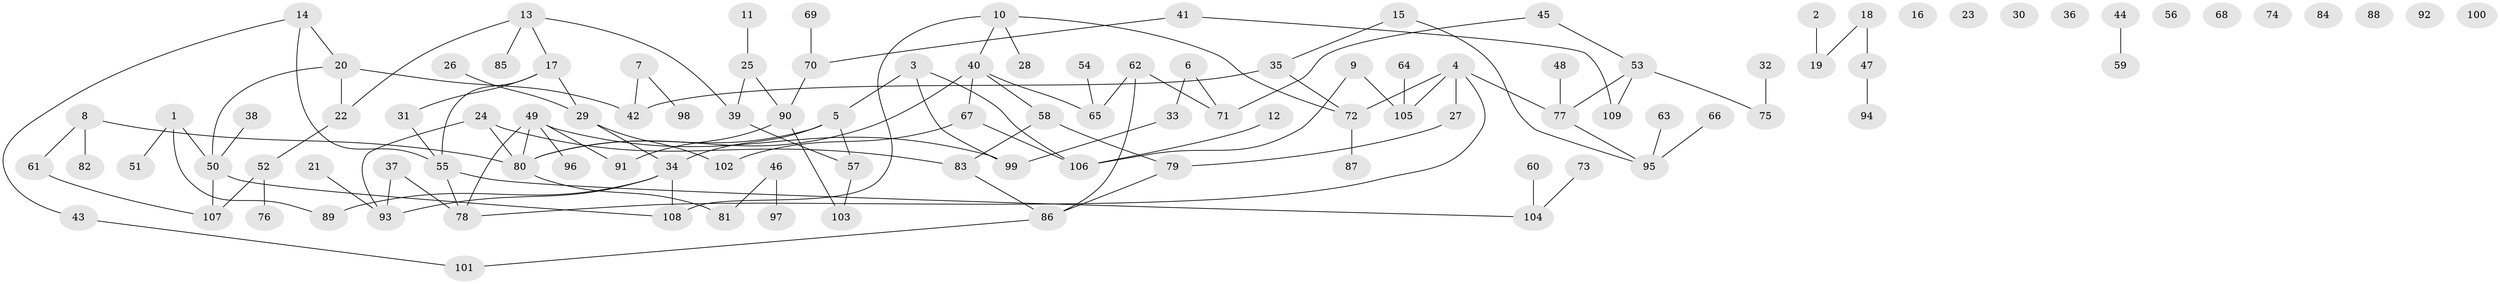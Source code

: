 // coarse degree distribution, {3: 0.35384615384615387, 4: 0.13846153846153847, 6: 0.015384615384615385, 5: 0.046153846153846156, 1: 0.2, 2: 0.23076923076923078, 11: 0.015384615384615385}
// Generated by graph-tools (version 1.1) at 2025/48/03/04/25 22:48:18]
// undirected, 109 vertices, 123 edges
graph export_dot {
  node [color=gray90,style=filled];
  1;
  2;
  3;
  4;
  5;
  6;
  7;
  8;
  9;
  10;
  11;
  12;
  13;
  14;
  15;
  16;
  17;
  18;
  19;
  20;
  21;
  22;
  23;
  24;
  25;
  26;
  27;
  28;
  29;
  30;
  31;
  32;
  33;
  34;
  35;
  36;
  37;
  38;
  39;
  40;
  41;
  42;
  43;
  44;
  45;
  46;
  47;
  48;
  49;
  50;
  51;
  52;
  53;
  54;
  55;
  56;
  57;
  58;
  59;
  60;
  61;
  62;
  63;
  64;
  65;
  66;
  67;
  68;
  69;
  70;
  71;
  72;
  73;
  74;
  75;
  76;
  77;
  78;
  79;
  80;
  81;
  82;
  83;
  84;
  85;
  86;
  87;
  88;
  89;
  90;
  91;
  92;
  93;
  94;
  95;
  96;
  97;
  98;
  99;
  100;
  101;
  102;
  103;
  104;
  105;
  106;
  107;
  108;
  109;
  1 -- 50;
  1 -- 51;
  1 -- 89;
  2 -- 19;
  3 -- 5;
  3 -- 99;
  3 -- 106;
  4 -- 27;
  4 -- 72;
  4 -- 77;
  4 -- 78;
  4 -- 105;
  5 -- 34;
  5 -- 57;
  5 -- 80;
  6 -- 33;
  6 -- 71;
  7 -- 42;
  7 -- 98;
  8 -- 61;
  8 -- 80;
  8 -- 82;
  9 -- 105;
  9 -- 106;
  10 -- 28;
  10 -- 40;
  10 -- 72;
  10 -- 108;
  11 -- 25;
  12 -- 106;
  13 -- 17;
  13 -- 22;
  13 -- 39;
  13 -- 85;
  14 -- 20;
  14 -- 43;
  14 -- 55;
  15 -- 35;
  15 -- 95;
  17 -- 29;
  17 -- 31;
  17 -- 55;
  18 -- 19;
  18 -- 47;
  20 -- 22;
  20 -- 42;
  20 -- 50;
  21 -- 93;
  22 -- 52;
  24 -- 80;
  24 -- 83;
  24 -- 93;
  25 -- 39;
  25 -- 90;
  26 -- 29;
  27 -- 79;
  29 -- 34;
  29 -- 102;
  31 -- 55;
  32 -- 75;
  33 -- 99;
  34 -- 89;
  34 -- 93;
  34 -- 108;
  35 -- 42;
  35 -- 72;
  37 -- 78;
  37 -- 93;
  38 -- 50;
  39 -- 57;
  40 -- 58;
  40 -- 65;
  40 -- 67;
  40 -- 80;
  41 -- 70;
  41 -- 109;
  43 -- 101;
  44 -- 59;
  45 -- 53;
  45 -- 71;
  46 -- 81;
  46 -- 97;
  47 -- 94;
  48 -- 77;
  49 -- 78;
  49 -- 80;
  49 -- 91;
  49 -- 96;
  49 -- 99;
  50 -- 107;
  50 -- 108;
  52 -- 76;
  52 -- 107;
  53 -- 75;
  53 -- 77;
  53 -- 109;
  54 -- 65;
  55 -- 78;
  55 -- 104;
  57 -- 103;
  58 -- 79;
  58 -- 83;
  60 -- 104;
  61 -- 107;
  62 -- 65;
  62 -- 71;
  62 -- 86;
  63 -- 95;
  64 -- 105;
  66 -- 95;
  67 -- 102;
  67 -- 106;
  69 -- 70;
  70 -- 90;
  72 -- 87;
  73 -- 104;
  77 -- 95;
  79 -- 86;
  80 -- 81;
  83 -- 86;
  86 -- 101;
  90 -- 91;
  90 -- 103;
}
